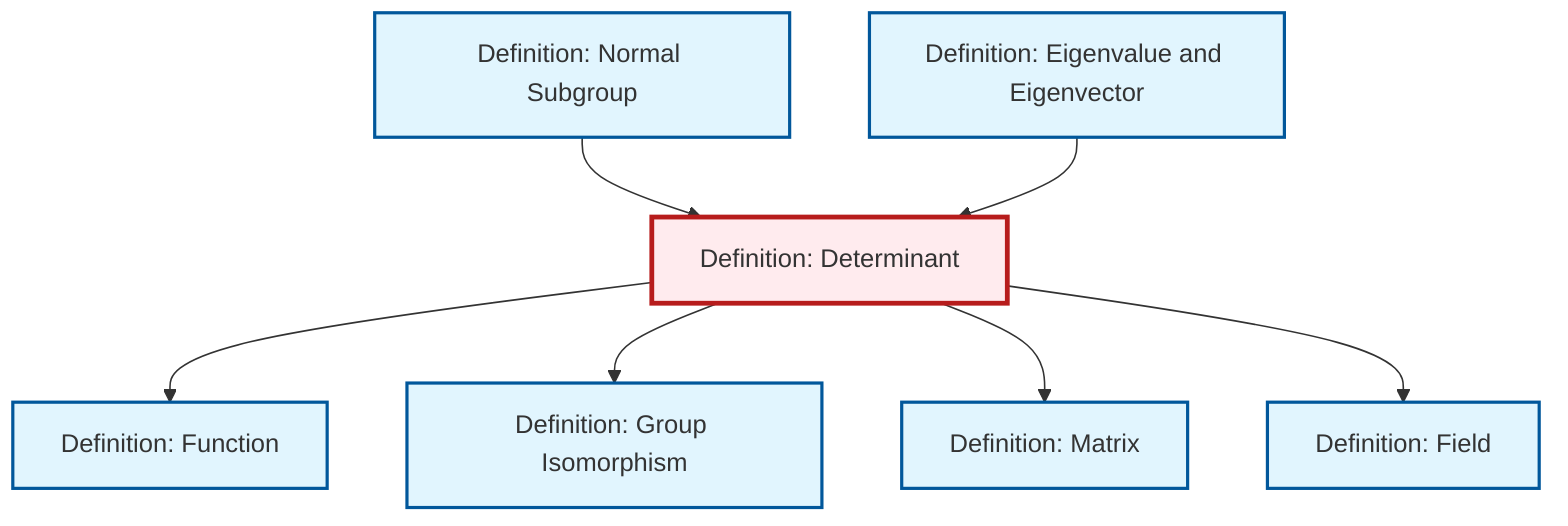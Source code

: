 graph TD
    classDef definition fill:#e1f5fe,stroke:#01579b,stroke-width:2px
    classDef theorem fill:#f3e5f5,stroke:#4a148c,stroke-width:2px
    classDef axiom fill:#fff3e0,stroke:#e65100,stroke-width:2px
    classDef example fill:#e8f5e9,stroke:#1b5e20,stroke-width:2px
    classDef current fill:#ffebee,stroke:#b71c1c,stroke-width:3px
    def-isomorphism["Definition: Group Isomorphism"]:::definition
    def-field["Definition: Field"]:::definition
    def-determinant["Definition: Determinant"]:::definition
    def-matrix["Definition: Matrix"]:::definition
    def-eigenvalue-eigenvector["Definition: Eigenvalue and Eigenvector"]:::definition
    def-function["Definition: Function"]:::definition
    def-normal-subgroup["Definition: Normal Subgroup"]:::definition
    def-determinant --> def-function
    def-normal-subgroup --> def-determinant
    def-eigenvalue-eigenvector --> def-determinant
    def-determinant --> def-isomorphism
    def-determinant --> def-matrix
    def-determinant --> def-field
    class def-determinant current